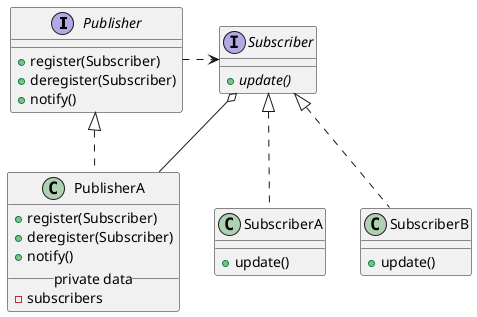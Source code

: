 @startuml

interface Publisher
{
    + register(Subscriber)
    + deregister(Subscriber)
    + notify()
}

class PublisherA
{
    + register(Subscriber)
    + deregister(Subscriber)
    + notify()
    __ private data __
    - subscribers
}

Publisher <|.. PublisherA
Subscriber o-- PublisherA

interface Subscriber
{
    + {abstract} update()
}

class SubscriberA
{
    + update()
}
class SubscriberB
{
    + update()
}

Publisher .> Subscriber
Subscriber <|.. SubscriberA
Subscriber <|.. SubscriberB

@enduml